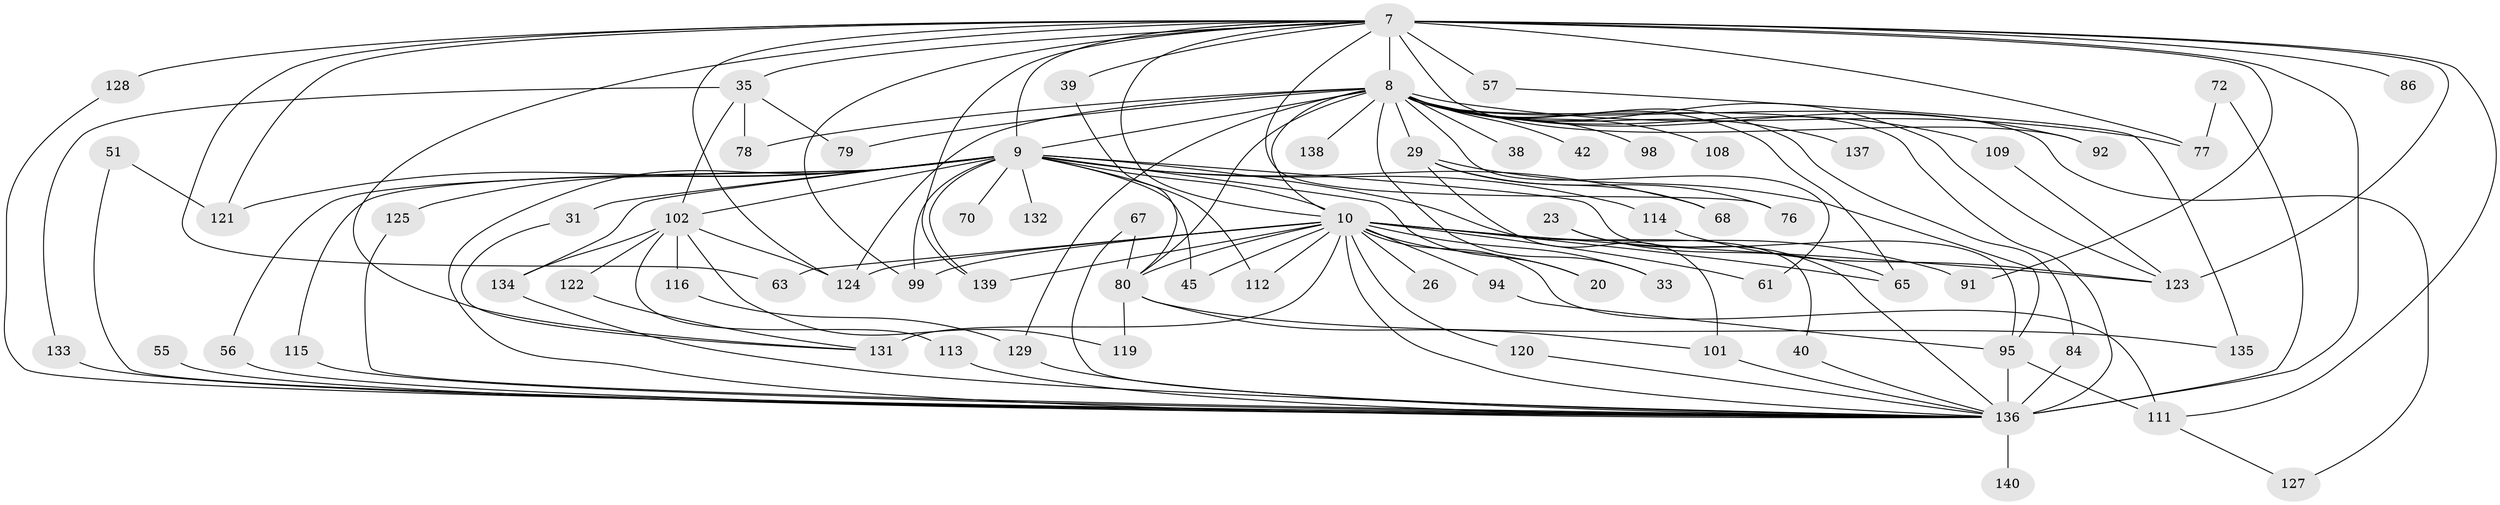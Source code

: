 // original degree distribution, {25: 0.007142857142857143, 24: 0.007142857142857143, 26: 0.007142857142857143, 22: 0.014285714285714285, 17: 0.014285714285714285, 31: 0.007142857142857143, 19: 0.007142857142857143, 23: 0.007142857142857143, 6: 0.04285714285714286, 10: 0.014285714285714285, 3: 0.16428571428571428, 20: 0.007142857142857143, 4: 0.12142857142857143, 2: 0.5571428571428572, 5: 0.02142857142857143}
// Generated by graph-tools (version 1.1) at 2025/46/03/04/25 21:46:21]
// undirected, 70 vertices, 134 edges
graph export_dot {
graph [start="1"]
  node [color=gray90,style=filled];
  7 [super="+1"];
  8 [super="+4+6"];
  9 [super="+3"];
  10 [super="+2"];
  20;
  23;
  26;
  29;
  31 [super="+16"];
  33;
  35 [super="+32"];
  38;
  39;
  40;
  42;
  45;
  51;
  55;
  56;
  57 [super="+49"];
  61;
  63;
  65 [super="+22"];
  67;
  68;
  70;
  72;
  76;
  77 [super="+59"];
  78;
  79;
  80 [super="+11+50+41"];
  84;
  86;
  91;
  92;
  94;
  95 [super="+73+75"];
  98;
  99 [super="+13"];
  101 [super="+52"];
  102 [super="+12+93"];
  108;
  109;
  111 [super="+62"];
  112;
  113;
  114;
  115;
  116;
  119;
  120;
  121 [super="+34"];
  122;
  123 [super="+37+118+106"];
  124 [super="+17+85"];
  125;
  127;
  128 [super="+66"];
  129 [super="+126"];
  131 [super="+64+104"];
  132;
  133;
  134 [super="+18+90"];
  135;
  136 [super="+36+100+110+130"];
  137;
  138;
  139 [super="+81"];
  140;
  7 -- 8 [weight=8];
  7 -- 9 [weight=4];
  7 -- 10 [weight=4];
  7 -- 39;
  7 -- 57 [weight=3];
  7 -- 63;
  7 -- 76;
  7 -- 86 [weight=2];
  7 -- 91;
  7 -- 92;
  7 -- 99;
  7 -- 139;
  7 -- 128 [weight=2];
  7 -- 136 [weight=13];
  7 -- 77 [weight=2];
  7 -- 121;
  7 -- 35 [weight=2];
  7 -- 131;
  7 -- 111;
  7 -- 124;
  7 -- 123 [weight=3];
  8 -- 9 [weight=8];
  8 -- 10 [weight=8];
  8 -- 29 [weight=2];
  8 -- 38 [weight=2];
  8 -- 42 [weight=2];
  8 -- 137 [weight=2];
  8 -- 78;
  8 -- 98;
  8 -- 108;
  8 -- 109;
  8 -- 124;
  8 -- 61;
  8 -- 136 [weight=6];
  8 -- 80 [weight=4];
  8 -- 65;
  8 -- 138 [weight=2];
  8 -- 77;
  8 -- 79;
  8 -- 84;
  8 -- 92;
  8 -- 33;
  8 -- 127;
  8 -- 123;
  8 -- 129 [weight=2];
  9 -- 10 [weight=4];
  9 -- 20;
  9 -- 31 [weight=3];
  9 -- 40;
  9 -- 68;
  9 -- 70 [weight=2];
  9 -- 114;
  9 -- 121 [weight=2];
  9 -- 132;
  9 -- 102 [weight=4];
  9 -- 45;
  9 -- 112;
  9 -- 115;
  9 -- 56;
  9 -- 125;
  9 -- 99;
  9 -- 134;
  9 -- 95;
  9 -- 139;
  9 -- 136 [weight=3];
  10 -- 20;
  10 -- 26 [weight=2];
  10 -- 63;
  10 -- 65 [weight=2];
  10 -- 80 [weight=2];
  10 -- 91;
  10 -- 112;
  10 -- 123 [weight=3];
  10 -- 94;
  10 -- 33;
  10 -- 45;
  10 -- 120;
  10 -- 61;
  10 -- 99;
  10 -- 131 [weight=4];
  10 -- 111 [weight=2];
  10 -- 139;
  10 -- 136 [weight=2];
  10 -- 124;
  23 -- 65;
  23 -- 136;
  29 -- 68;
  29 -- 76;
  29 -- 101;
  29 -- 95;
  31 -- 131;
  35 -- 78;
  35 -- 79;
  35 -- 133;
  35 -- 102;
  39 -- 80;
  40 -- 136;
  51 -- 121;
  51 -- 136;
  55 -- 136 [weight=2];
  56 -- 136;
  57 -- 135;
  67 -- 80;
  67 -- 136;
  72 -- 77;
  72 -- 136;
  80 -- 135;
  80 -- 119;
  80 -- 101;
  84 -- 136;
  94 -- 95;
  95 -- 111 [weight=2];
  95 -- 136 [weight=3];
  101 -- 136;
  102 -- 113;
  102 -- 116 [weight=2];
  102 -- 119;
  102 -- 122;
  102 -- 134 [weight=2];
  102 -- 124;
  109 -- 123;
  111 -- 127;
  113 -- 136;
  114 -- 123;
  115 -- 136;
  116 -- 129;
  120 -- 136;
  122 -- 131;
  125 -- 136;
  128 -- 136;
  129 -- 136 [weight=2];
  133 -- 136;
  134 -- 136 [weight=2];
  136 -- 140 [weight=2];
}
